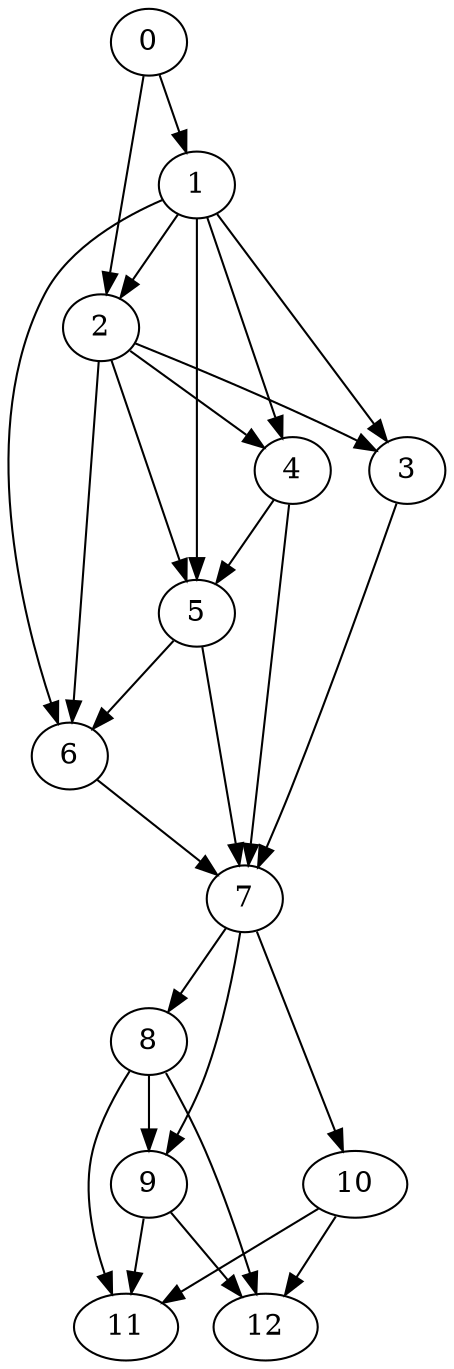 digraph G {
  graph [splines=true overlap=false]
  node  [shape=ellipse, width=0.3, height=0.3]
  0 [label="0"];
  1 [label="1"];
  2 [label="2"];
  3 [label="3"];
  4 [label="4"];
  5 [label="5"];
  6 [label="6"];
  7 [label="7"];
  8 [label="8"];
  9 [label="9"];
  10 [label="10"];
  11 [label="11"];
  12 [label="12"];
  0 -> 1;
  0 -> 2;
  1 -> 2;
  1 -> 3;
  1 -> 4;
  1 -> 5;
  1 -> 6;
  2 -> 3;
  2 -> 4;
  2 -> 5;
  2 -> 6;
  3 -> 7;
  4 -> 5;
  4 -> 7;
  5 -> 6;
  5 -> 7;
  6 -> 7;
  7 -> 8;
  7 -> 9;
  7 -> 10;
  8 -> 9;
  8 -> 11;
  8 -> 12;
  9 -> 11;
  9 -> 12;
  10 -> 11;
  10 -> 12;
}
